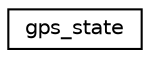 digraph "Graphical Class Hierarchy"
{
 // INTERACTIVE_SVG=YES
  edge [fontname="Helvetica",fontsize="10",labelfontname="Helvetica",labelfontsize="10"];
  node [fontname="Helvetica",fontsize="10",shape=record];
  rankdir="LR";
  Node1 [label="gps_state",height=0.2,width=0.4,color="black", fillcolor="white", style="filled",URL="$structgps__state.html"];
}
